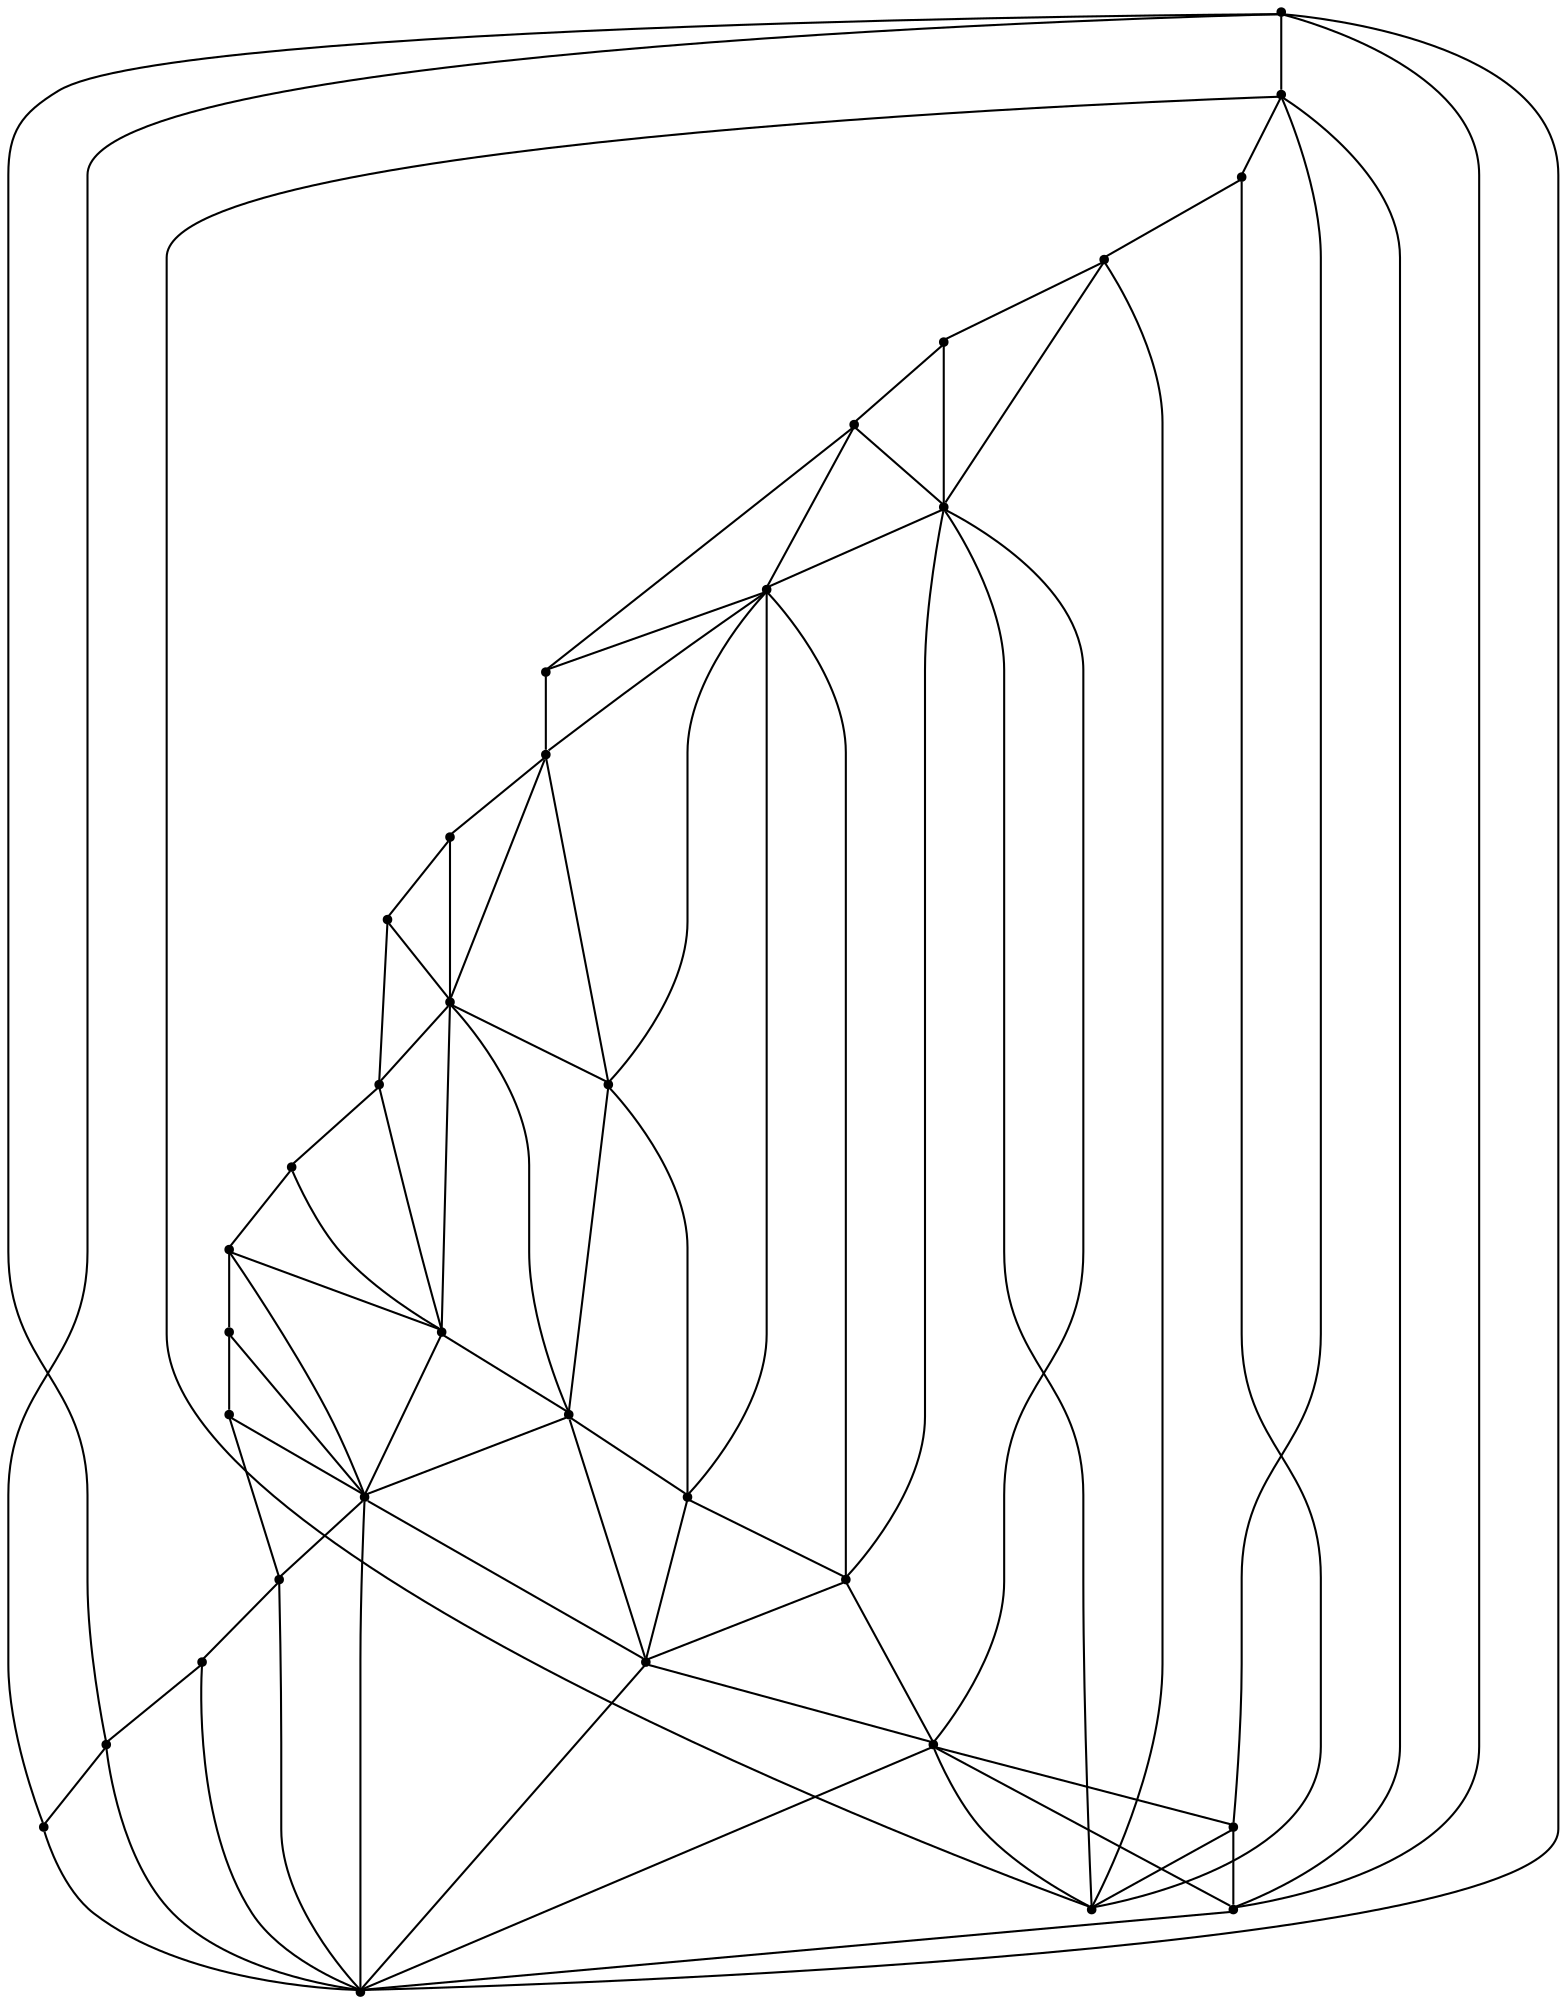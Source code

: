 graph {
  node [shape=point,comment="{\"directed\":false,\"doi\":\"10.1007/978-3-642-18469-7_12\",\"figure\":\"3 (1)\"}"]

  v0 [pos="927.725012114974,758.3715111397855"]
  v1 [pos="914.8289102914918,837.1934808801986"]
  v2 [pos="900.8225782812849,922.7997169150217"]
  v3 [pos="863.86288301316,943.5146201556179"]
  v4 [pos="852.4149227362486,769.636870522211"]
  v5 [pos="836.1389914678093,827.3042070795782"]
  v6 [pos="838.9412918703399,699.7455152986081"]
  v7 [pos="832.8164615576497,896.2289067733549"]
  v8 [pos="829.0831630224097,963.0093089718407"]
  v9 [pos="801.8398271813057,812.0727414673728"]
  v10 [pos="815.8566264580024,634.831926551255"]
  v11 [pos="800.5731447667264,921.8965226458243"]
  v12 [pos="801.853396449263,713.4289362968884"]
  v13 [pos="794.5619272462415,982.3572038800855"]
  v14 [pos="766.1322746901128,858.3363184080874"]
  v15 [pos="779.9603291082944,637.0709231270987"]
  v16 [pos="769.1618484001533,780.4374620149197"]
  v17 [pos="754.194277719855,955.2123491188516"]
  v18 [pos="755.4077806938935,1004.3023367239621"]
  v19 [pos="725.5747985816226,855.1671342713262"]
  v20 [pos="701.742646261846,731.0691319217449"]
  v21 [pos="712.2867946650617,986.7661717828621"]
  v22 [pos="706.2797131465333,924.972963046486"]
  v23 [pos="701.2318341125177,641.9820330237349"]
  v24 [pos="670.3021115429804,808.8180308821688"]
  v25 [pos="634.0732955436692,899.6574204553668"]
  v26 [pos="649.4568048514934,645.2107677322186"]
  v27 [pos="649.6788445257584,961.305822422437"]
  v28 [pos="622.309360624981,803.734946056303"]
  v29 [pos="624.228688240597,681.2143502816645"]
  v30 [pos="600.9803485046807,941.5016645779915"]
  v31 [pos="588.6691568963474,731.9652201830511"]
  v32 [pos="553.827858199545,781.6919347099986"]
  v33 [pos="575.7001182691323,855.8246069208985"]

  v32 -- v31 [id="-2",pos="553.827858199545,781.6919347099986 588.6691568963474,731.9652201830511 588.6691568963474,731.9652201830511 588.6691568963474,731.9652201830511"]
  v31 -- v29 [id="-3",pos="588.6691568963474,731.9652201830511 624.228688240597,681.2143502816645 624.228688240597,681.2143502816645 624.228688240597,681.2143502816645"]
  v29 -- v26 [id="-4",pos="624.228688240597,681.2143502816645 649.4568048514934,645.2107677322186 649.4568048514934,645.2107677322186 649.4568048514934,645.2107677322186"]
  v30 -- v33 [id="-12",pos="600.9803485046807,941.5016645779915 575.7001182691323,855.8246069208985 575.7001182691323,855.8246069208985 575.7001182691323,855.8246069208985"]
  v33 -- v32 [id="-13",pos="575.7001182691323,855.8246069208985 553.827858199545,781.6919347099986 553.827858199545,781.6919347099986 553.827858199545,781.6919347099986"]
  v26 -- v23 [id="-35",pos="649.4568048514934,645.2107677322186 701.2318341125177,641.9820330237349 701.2318341125177,641.9820330237349 701.2318341125177,641.9820330237349"]
  v23 -- v15 [id="-36",pos="701.2318341125177,641.9820330237349 779.9603291082944,637.0709231270987 779.9603291082944,637.0709231270987 779.9603291082944,637.0709231270987"]
  v15 -- v10 [id="-37",pos="779.9603291082944,637.0709231270987 815.8566264580024,634.831926551255 815.8566264580024,634.831926551255 815.8566264580024,634.831926551255"]
  v24 -- v16 [id="-46",pos="670.3021115429804,808.8180308821688 681.3706890865811,807.372029813328 681.3706890865811,807.372029813328 681.3706890865811,807.372029813328 692.4381849065934,805.9259651560498 714.5731129158185,803.0297025930556 731.0450270461968,798.2997402577589 747.521140809331,793.5698415108998 758.3383766955749,787.0021097433003 769.1618484001533,780.4374620149197"]
  v18 -- v21 [id="-83",pos="755.4077806938935,1004.3023367239621 712.2867946650617,986.7661717828621 712.2867946650617,986.7661717828621 712.2867946650617,986.7661717828621"]
  v21 -- v27 [id="-84",pos="712.2867946650617,986.7661717828621 649.6788445257584,961.305822422437 649.6788445257584,961.305822422437 649.6788445257584,961.305822422437"]
  v27 -- v30 [id="-85",pos="649.6788445257584,961.305822422437 600.9803485046807,941.5016645779915 600.9803485046807,941.5016645779915 600.9803485046807,941.5016645779915"]
  v10 -- v0 [id="-138",pos="815.8566264580024,634.831926551255 927.725012114974,758.3715111397855 927.725012114974,758.3715111397855 927.725012114974,758.3715111397855"]
  v3 -- v8 [id="-168",pos="863.86288301316,943.5146201556179 829.0831630224097,963.0093089718407 829.0831630224097,963.0093089718407 829.0831630224097,963.0093089718407"]
  v2 -- v3 [id="-170",pos="900.8225782812849,922.7997169150217 863.86288301316,943.5146201556179 863.86288301316,943.5146201556179 863.86288301316,943.5146201556179"]
  v8 -- v13 [id="-172",pos="829.0831630224097,963.0093089718407 794.5619272462415,982.3572038800855 794.5619272462415,982.3572038800855 794.5619272462415,982.3572038800855"]
  v13 -- v18 [id="-173",pos="794.5619272462415,982.3572038800855 755.4077806938935,1004.3023367239621 755.4077806938935,1004.3023367239621 755.4077806938935,1004.3023367239621"]
  v0 -- v1 [id="-180",pos="927.725012114974,758.3715111397855 914.8289102914918,837.1934808801986 914.8289102914918,837.1934808801986 914.8289102914918,837.1934808801986"]
  v1 -- v2 [id="-181",pos="914.8289102914918,837.1934808801986 900.8225782812849,922.7997169150217 900.8225782812849,922.7997169150217 900.8225782812849,922.7997169150217"]
  v33 -- v28 [id="-184",pos="575.7001182691323,855.8246069208985 581.5465638347499,850.9373585854357 587.3930889388668,846.0532578776293 591.4673053892216,839.4188218390882 595.541458208777,832.7802525521093 597.8433660053698,824.3956083597084 602.6890422668117,818.1571375215045 607.5347185282537,811.9144698464255 614.924163254545,807.8263056108565 622.309360624981,803.734946056303"]
  v31 -- v28 [id="-186",pos="588.6691568963474,731.9652201830511 589.8867799646426,739.2236654559283 591.1002829386813,746.4831758351336 596.0001726411532,754.188568338117 600.900062343625,761.8897640042251 609.4862751437308,770.0411022194238 614.4862560935501,778.3715690630714 619.4820374106135,786.7062327435942 620.895722879347,795.2200886410033 622.309360624981,803.734946056303"]
  v32 -- v28 [id="-187",pos="553.827858199545,781.6919347099986 566.8969721664077,783.2557333593153 579.9619660390139,784.822616047851 591.379685778543,788.4940216640189 602.7932695161157,792.1696241170619 612.5513707474977,797.949749497737 622.309360624981,803.734946056303"]
  v25 -- v33 [id="-192",pos="634.0732955436692,899.6574204553668 625.7580704102137,897.0822159133303 617.4470608172137,894.5068206059813 611.6339418827456,889.2059612787738 605.8249589502338,883.9009687031285 602.513866676254,875.8746453560625 596.9426084100423,869.8570171613101 591.3713501438307,863.8393889665575 583.5357262526315,859.8304559241186 575.7001182691323,855.8246069208985"]
  v30 -- v25 [id="-193",pos="600.9803485046807,941.5016645779915 605.7123960662176,932.8129404774465 610.4412461800881,924.1282224484643 615.9583546360692,917.1562589836519 621.475399461251,910.1842955188397 627.7722397322323,904.9209533697594 634.0732955436692,899.6574204553668"]
  v28 -- v25 [id="-197",pos="622.309360624981,803.734946056303 623.5520542282126,813.868924061548 624.7988997411005,823.9997067478085 625.0282887726881,835.7515494713582 625.25347817152,847.5034557833453 624.4611474582523,860.8764221326217 625.7997485837753,871.794874794244 627.1342137073418,882.7173971158667 630.6037466716556,891.1896025867106 634.0732955436692,899.6574204553668"]
  v28 -- v24 [id="-199",pos="622.309360624981,803.734946056303 629.9865915489457,806.2218421557559 637.6595751170553,808.709803361537 645.657839331344,809.5557203456525 653.6561671764322,810.4017009182055 661.9796484061009,809.6098976944058 670.3021115429804,808.8180308821688"]
  v29 -- v20 [id="-201",pos="624.228688240597,681.2143502816645 631.05406183852,687.6112835061283 637.8763652503754,694.0039563052793 650.7953900693166,702.313629729863 663.7143512574585,710.6233031544467 682.7300974834853,720.8457167791505 701.742646261846,731.0691319217449"]
  v25 -- v27 [id="-204",pos="634.0732955436692,899.6574204553668 633.1683224078861,906.9087915145717 632.2634288106021,914.1599082200265 633.7437993570343,920.3859157244796 635.2200339015099,926.6119232289326 639.0815325897016,931.8127579439464 642.1340929260004,938.4637905646761 645.1865896314998,945.110689936968 647.4300843543068,953.2078508034134 649.6788445257584,961.305822422437"]
  v28 -- v20 [id="-207",pos="622.309360624981,803.734946056303 627.5179074273069,800.5667952316511 632.7180072410217,797.3954490880147 637.6971172886605,791.4028111492013 642.6762273362992,785.4102367988254 647.4260119831496,776.5879769795221 653.8062722320536,771.0537480866749 660.1865324809577,765.5195191938277 668.1931323299588,763.2649911421238 676.4541281146846,757.1473383351776 684.719259901367,751.0338823651066 693.2304519890617,741.053104802918 701.742646261846,731.0691319217449"]
  v25 -- v22 [id="-208",pos="634.0732955436692,899.6574204553668 641.4919308991535,898.0907285321435 648.9105185315383,896.5279790920455 657.4383818886577,901.6162622726772 665.9663088765765,906.7046090417464 675.607583960387,918.448121679983 683.9311288208551,923.4489071706092 692.2546100505239,928.4538894981107 699.2687603223618,926.7160810895641 706.2797131465333,924.972963046486"]
  v26 -- v20 [id="-212",pos="649.4568048514934,645.2107677322186 654.15655978237,655.1477328609669 658.856266990147,665.0868599965903 664.9571243991892,672.8588931820778 671.0621814409873,680.6309899560028 678.5641890512949,686.2401896166673 684.93197766353,695.5833659160033 691.2955666430094,704.9223453784641 696.5206733608611,717.9953014795966 701.742646261846,731.0691319217449"]
  v31 -- v20 [id="-214",pos="588.6691568963474,731.9652201830511 606.2169883049113,735.2980332666195 623.7647719903755,738.6277782080783 642.6095422586005,738.477709495569 661.4583848979826,738.327704371497 681.6000144873695,734.6979491818944 701.742646261846,731.0691319217449"]
  v25 -- v24 [id="-216",pos="634.0732955436692,899.6574204553668 641.6128294178822,889.2476117053388 649.1523791997948,878.8376121899984 652.3925867633202,868.2650806283976 655.6369303288021,857.6926126552345 654.5818680450973,846.9533522104983 656.8545693047972,837.0184855001877 659.1231345625405,827.0835552014395 664.7110640981768,817.9528914602417 670.3021115429804,808.8180308821688"]
  v24 -- v20 [id="-221",pos="670.3021115429804,808.8180308821688 674.0187865318951,798.0330503508673 677.734316166422,787.2563363164412 682.6634124057866,779.0133671627991 687.592445014352,770.7703980091571 693.7350442277553,765.069503821612 697.1169575813906,757.5015895205123 700.498934565825,749.9337388078501 701.1202893212908,740.5030648185085 701.742646261846,731.0691319217449"]
  v24 -- v19 [id="-222",pos="670.3021115429804,808.8180308821688 681.0454084404018,814.0231260224953 691.7876236142348,819.2280939859468 698.4306154335759,824.8623474909876 705.0694076201611,830.4965374075911 707.6131760850104,836.5600128657838 711.4538675018209,841.6816799761052 715.2945589186315,846.8033470864265 720.4321096566041,850.9873390973139 725.5747985816226,855.1671342713262"]
  v21 -- v25 [id="-226",pos="712.2867946650617,986.7661717828621 706.5121723641887,975.5322250885638 700.7323959685699,964.2929051712962 692.7257961195688,955.2747929644805 684.7150602686112,946.2525475092272 674.4774373334719,939.443116090675 664.3315700109677,930.5458855035544 654.1815030557076,921.6444580795585 644.1273913458385,910.651034650119 634.0732955436692,899.6574204553668"]
  v22 -- v24 [id="-236",pos="706.2797131465333,924.972963046486 699.6315831401463,918.039693145895 692.9802556860928,911.1011136107721 689.7525833900356,898.0614778508917 686.5249110939784,885.017772431011 686.716757953961,865.8688775379348 684.0478913376272,849.9788264785007 681.3748250885377,834.0887754190663 675.8411089939312,821.4534349448363 670.3021115429804,808.8180308821688"]
  v20 -- v23 [id="-237",pos="701.742646261846,731.0691319217449 707.3837870534227,722.3834759633094 713.021730397333,713.6987579343272 712.8340831701064,704.2139065962322 712.6422999409232,694.7290552581372 706.6247988790043,684.4482674478048 703.7182712271699,673.9423765687084 700.8158159464926,663.4365492780494 701.0201980739433,652.709879343939 701.2318341125177,641.9820330237349"]
  v23 -- v12 [id="-238",pos="701.2318341125177,641.9820330237349 710.4446193936344,648.9509124493281 719.6647222166741,655.9145458288275 727.0041531346914,662.3822529842332 734.3476564238657,668.8499601396389 739.8146874407734,674.8175442340757 748.1132253971044,679.5516398178102 756.4116997226362,684.2857354015447 767.5376086164341,687.7862788861393 776.9661659380816,693.2288132521056 786.3947868905285,698.6672143696343 794.1220475304673,706.051676028535 801.853396449263,713.4289362968884"]
  v22 -- v17 [id="-240",pos="706.2797131465333,924.972963046486 711.3787195278112,926.2618688804731 716.4787917249779,927.5454014914911 724.4645206717986,932.5837041602447 732.4503132494185,937.6262036658735 743.3217625766923,946.4192128039251 754.194277719855,955.2123491188516"]
  v22 -- v19 [id="-242",pos="706.2797131465333,924.972963046486 708.5972900274612,920.0316645391448 710.9158690934787,915.0850563972721 710.9367399956592,907.3504768014744 710.9576108978397,899.6159607941142 708.680710005384,889.0934097443917 710.7365575009643,879.9336224988172 712.792468627344,870.7696384163672 719.1852005129168,862.9684181380654 725.5747985816226,855.1671342713262"]
  v21 -- v22 [id="-245",pos="712.2867946650617,986.7661717828621 714.1351421240242,975.8656192663972 715.9866711229532,964.968023612276 714.9816862783218,954.6705756313177 713.9809010664462,944.3730640619217 710.1318740149233,934.6757001656885 706.2797131465333,924.972963046486"]
  v21 -- v17 [id="-247",pos="712.2867946650617,986.7661717828621 717.7798506788957,983.4168098084333 723.276024601897,980.0662714479107 727.4252617646629,975.6239196154445 731.5745625582281,971.1815677829784 734.380998962715,965.6431420532559 738.6178557361595,962.0592341270936 742.8588485115605,958.4753262009314 748.5259983923637,956.8417392414539 754.194277719855,955.2123491188516"]
  v19 -- v14 [id="-255",pos="725.5747985816226,855.1671342713262 733.4302911899129,854.3670645506509 741.2867223524933,853.5669312415382 748.0464766886064,854.0961778068839 754.8062310247195,854.6254243722296 760.4692449035663,856.4840508120337 766.1322746901128,858.3363184080874"]
  v19 -- v17 [id="-259",pos="725.5747985816226,855.1671342713262 730.8865227250636,866.1606212892032 736.1991854227947,877.1498478817675 738.8680520391284,887.4764829555403 741.536918655462,897.7989847808752 741.5577895576426,907.4588314989812 743.6720501270087,918.6356439821823 745.7863106963747,929.8165897138211 749.9897613001705,942.5144376221176 754.194277719855,955.2123491188516"]
  v19 -- v16 [id="-260",pos="725.5747985816226,855.1671342713262 729.427023080812,844.7821886003621 733.2801861342914,834.3930460925229 739.1391828750772,825.8833234435517 745.0023792486187,817.3694675461426 752.8672096767107,810.7308982591637 758.2049429093781,803.4713878799583 763.5426761420455,796.2077442523153 766.3491125465325,788.3231595324456 769.1618484001533,780.4374620149197"]
  v20 -- v16 [id="-261",pos="701.742646261846,731.0691319217449 711.7707488824885,736.5232552804464 721.7957176862642,741.978316568601 729.4436943502367,748.3376054380625 737.095870646965,754.6969578959613 742.3710548038902,761.960665112042 748.5928107316611,767.4573132383243 754.8188299229871,772.9582217899193 761.9914208851588,776.7004649254666 769.1618484001533,780.4374620149197"]
  v20 -- v12 [id="-262",pos="701.742646261846,731.0691319217449 711.7957557866256,728.3260698018072 721.8456678637389,725.5840091997602 730.9615434374747,721.1833077938592 740.0732193784546,716.7826063879581 748.2549948180135,710.7191309297652 759.9145752257992,709.1480514043542 771.5742192643844,707.5811051273809 786.715867903952,710.5065547831894 801.853396449263,713.4289362968884"]
  v17 -- v18 [id="-263",pos="754.194277719855,955.2123491188516 752.6752991859288,963.6762245043825 751.1531868351357,972.140036301476 751.3533693298305,980.3205616094891 751.5576878264818,988.5010233290648 753.4843011686212,996.4022682195604 755.4077806938935,1004.3023367239621"]
  v17 -- v14 [id="-267",pos="754.194277719855,955.2123491188516 759.8228832439636,942.2518809636637 765.4524909531616,929.2915399853507 765.9404119224305,917.9688556265155 766.4282692609002,906.6462348561178 761.7786394921965,896.9613342936352 760.9529662400794,887.297290738654 760.1272929879623,877.6332471836728 763.1297758851877,867.9859273877552 766.1322746901128,858.3363184080874"]
  v14 -- v16 [id="-272",pos="766.1322746901128,858.3363184080874 764.8103289263147,851.3040731045213 763.4883990702164,844.2696022056425 765.4816974900544,836.7184116636064 767.4708599079361,829.1630242846949 772.7710509689982,821.0867204257509 773.9386761367193,811.6185292582819 775.1021653024839,802.1504016792505 772.1330249441079,791.2944564516945 769.1618484001533,780.4374620149197"]
  v14 -- v9 [id="-281",pos="766.1322746901128,858.3363184080874 773.204694866438,853.6085816681033 780.2772582120616,848.8786829212441 786.2280105654824,841.1649603329478 792.1786992881039,833.4553709930891 797.0077042801212,822.7661546486687 801.8398271813057,812.0727414673728"]
  v16 -- v9 [id="-284",pos="769.1618484001533,780.4374620149197 774.7268708480304,780.9678213779217 780.285593846774,781.4970679432674 783.475723971226,785.260168086316 786.6617180937214,789.0232682293646 787.4748560783703,796.0202219501159 790.1395866927476,801.0293375260552 792.8084533090813,806.0385166904318 797.3246492915881,809.0556608731212 801.8398271813057,812.0727414673728"]
  v15 -- v12 [id="-288",pos="779.9603291082944,637.0709231270987 781.4490193817392,645.7712362203788 782.937789193683,654.472614419987 786.0194924360752,661.3528833579186 789.1011956784674,668.2331522958502 793.7758959821075,673.2881151352298 796.6824236339419,681.6644928307552 799.5848152838198,690.0408069378432 800.7190979126915,701.7343390642017 801.853396449263,713.4289362968884"]
  v14 -- v11 [id="-289",pos="766.1322746901128,858.3363184080874 772.0037271598676,863.481004532785 777.8752591681215,868.6235286506077 780.9569624105137,875.5787683563565 784.0344660201501,882.538268487418 784.3222044947242,891.3062873695305 787.1245048972547,899.3284138797212 789.931004932541,907.3505403899119 795.2520668957837,914.6267109397434 800.5731447667264,921.8965226458243"]
  v16 -- v12 [id="-291",pos="769.1618484001533,780.4374620149197 769.9729501992235,764.7902234040945 770.7902878166283,749.1419355840504 776.2406475641113,737.9734531861624 781.690943680795,726.8050343767118 791.774261927557,720.1164209894172 801.853396449263,713.4289362968884"]
  v13 -- v11 [id="-292",pos="794.5619272462415,982.3572038800855 792.1995701902844,973.4569528421836 789.8393129507053,964.5555254181877 790.8400981625808,954.4789200806806 791.8409470052558,944.4023147431735 796.2070379321411,933.1505314921552 800.5731447667264,921.8965226458243"]
  v17 -- v13 [id="-296",pos="754.194277719855,955.2123491188516 761.5493140914081,962.742746241824 768.9011530152948,970.2730797763588 775.6275648125586,974.7946628019549 782.3539766098224,979.3203790759889 788.4589700208212,980.8414780895217 794.5619272462415,982.3572038800855"]
  v11 -- v17 [id="-299",pos="800.5731447667264,921.8965226458243 794.2887602247141,924.665799099123 788.0085912231575,927.4370467939843 783.1629149617155,932.2711669899126 778.3214383330294,937.1052871858408 774.9144544444579,944.0105463797115 770.3273101206971,948.1778782199729 765.7360297949798,952.3452100602343 759.9645890340734,953.7787477953242 754.194277719855,955.2123491188516"]
  v11 -- v9 [id="-303",pos="800.5731447667264,921.8965226458243 799.7349203394413,910.2634631235321 798.8967754506554,898.6324384312401 799.7641268763341,888.1766552408967 800.6315419328122,877.7208084621158 803.2003173017985,868.4484696821592 803.8258716900201,855.9590010835633 804.4554984493988,843.473665733405 803.1461038607687,827.7753338130453 801.8398271813057,812.0727414673728"]
  v12 -- v9 [id="-306",pos="801.853396449263,713.4289362968884 799.5432007410574,724.8380532394009 797.2288213077959,736.2481716998041 798.1837287133538,747.3582799120635 799.1386997497112,758.4642548758852 803.3588216229316,769.2742892515632 804.509775521228,780.0093528594241 805.6649290522802,790.7485497157228 803.750850977609,801.4085789673289 801.8398271813057,812.0727414673728"]
  v9 -- v7 [id="-316",pos="801.8398271813057,812.0727414673728 807.2286559458357,823.4829871046511 812.6122669848207,834.8931691534918 815.7982611073162,845.7657109632363 818.9800555970559,856.634119524543 819.9600335375503,866.9649514351911 822.4287176591891,875.2870881935256 824.9016014135839,883.6050917034224 828.8590553471665,889.9185968978809 832.8164615576497,896.2289067733549"]
  v11 -- v3 [id="-318",pos="800.5731447667264,921.8965226458243 808.9426151566115,926.7078145926886 817.3120378233971,931.5168809442403 823.6088780943784,933.9672613834565 829.9015823634031,936.4218386595479 834.1259038693794,936.5176664348664 840.4894928488587,937.713701355879 846.8530181975387,938.9138695253292 855.3558746505212,941.2142448404736 863.86288301316,943.5146201556179"]
  v9 -- v4 [id="-319",pos="801.8398271813057,812.0727414673728 808.3546665707944,809.6306911134697 814.8683606058952,807.1886407595665 819.951697902838,802.6046138883414 825.0308991978242,798.0163901802412 828.6797437546522,791.2819931179438 833.8507006622734,785.4310302178892 839.0215939390954,779.5759340693969 845.7187991994664,774.6084689200228 852.4149227362486,769.636870522211"]
  v12 -- v0 [id="-322",pos="801.853396449263,713.4289362968884 810.9609204805865,715.6865960791393 820.0642607868542,717.9410605424058 831.0774795350371,724.1295508687315 842.0948979159759,730.3139079466193 855.0180587368736,740.4280304622538 871.4441586917338,746.7915161685904 887.8701950157946,753.1508686264893 907.7991704738179,755.759647863528 927.725012114974,758.3715111397855"]
  v11 -- v8 [id="-323",pos="800.5731447667264,921.8965226458243 801.9159296173053,932.1461521217798 803.2587303755843,942.39361959086 808.0126510243912,949.2447650244148 812.7623720404422,956.0999801179698 820.9232765778206,959.5547399275615 829.0831630224097,963.0093089718407"]
  v10 -- v6 [id="-326",pos="815.8566264580024,634.831926551255 819.7181728692938,645.7420491275644 823.5838711902413,656.6563049523115 828.250235859169,665.0951264934658 832.9124008953409,673.5381448714954 838.3793682814492,679.5057925543698 840.2976459888762,684.8691593156437 842.2117240635474,690.2325260769177 840.5728491959821,694.9874150797159 838.9412918703399,699.7455152986081"]
  v6 -- v12 [id="-331",pos="838.9412918703399,699.7455152986081 834.6513033794541,701.9135312810879 830.3602331649798,704.0805616427863 824.1801554107707,706.3600799504293 818.0000140257622,708.6395982580723 809.9267290990623,711.0358013485351 801.853396449263,713.4289362968884"]
  v11 -- v7 [id="-332",pos="800.5731447667264,921.8965226458243 805.9484678940985,915.6810072335594 811.3195436656152,909.4675266512946 816.6948190698879,905.1877068650887 822.0700944741604,900.9078234904453 827.4453698784331,898.5699945856111 832.8164615576497,896.2289067733549"]
  v9 -- v5 [id="-333",pos="801.8398271813057,812.0727414673728 807.8041328949839,816.0318211748087 813.7674205158729,819.9865768684942 819.4804482029937,822.5286518345913 825.1976755228702,825.0665935522504 830.6688425417344,826.1875941170083 836.1389914678093,827.3042070795782"]
  v10 -- v12 [id="-337",pos="815.8566264580024,634.831926551255 815.0184020307174,645.3128271744125 814.184393143888,655.7936642091324 815.3353470421844,665.1660276012828 816.4863009404806,674.542524241871 819.6305532586151,682.8104836514522 817.7122755511881,690.6700781153826 815.7981974765169,698.5296725793131 808.82578900904,705.9808385091555 801.853396449263,713.4289362968884"]
  v7 -- v3 [id="-338",pos="832.8164615576497,896.2289067733549 834.8306149719685,902.3080408842831 836.8405846612313,908.3881765131019 841.5528271364765,912.7721541599395 846.2650059809224,917.1520621467768 853.6753216093941,919.8400089885079 857.8454296743405,924.6823956813116 862.0113381065311,929.5207127141151 862.9371026059955,936.5176664348664 863.86288301316,943.5146201556179"]
  v5 -- v7 [id="-340",pos="836.1389914678093,827.3042070795782 839.1800346294292,837.4976879652177 842.2241957002162,847.6909780855447 841.6695896532486,859.1761309022025 841.1149199754816,870.6654805557357 836.9656828127157,883.4466929056 832.8164615576497,896.2289067733549"]
  v7 -- v1 [id="-341",pos="832.8164615576497,896.2289067733549 843.6086746320568,894.8818652103797 854.3967676122073,893.5358251652954 863.8003180297178,888.1641283187084 873.1997960760712,882.7924314721214 881.2105319270288,873.3951414124695 889.4840629792228,864.2311573300196 897.7575304006176,855.063039999132 906.2937293924493,846.128292233884 914.8289102914918,837.1934808801986"]
  v7 -- v2 [id="-343",pos="832.8164615576497,896.2289067733549 845.3309694775448,901.0912125442068 857.8496293070964,905.9461261591988 867.0196546910627,908.8091319693784 876.1939433385842,911.6720741911205 882.0195339097212,912.5347149342996 887.0987352047074,914.5350164128625 892.1737368669377,916.5311846429878 896.4981496202614,919.6650136084968 900.8225782812849,922.7997169150217"]
  v4 -- v12 [id="-344",pos="852.4149227362486,769.636870522211 848.7420893680729,763.1525031961793 845.0682379071078,756.6681358701475 839.4427025690669,750.4171381097553 833.8172308618255,744.1661403493633 826.2402025391069,738.1485121546108 819.6472245280398,732.0225292623516 813.0584461497286,725.8965463700923 807.4579813466241,719.6622087803262 801.853396449263,713.4289362968884"]
  v6 -- v0 [id="-348",pos="838.9412918703399,699.7455152986081 846.3067477852834,703.6388127674461 853.6753216093941,707.5352578639405 861.2065357565945,713.4237379421224 868.7377499037949,719.316351268742 876.4358040068407,727.2009359886116 887.5491140023711,735.0230132744148 898.6624876287009,742.8492238086557 913.1952531494717,750.6129904972677 927.725012114974,758.3715111397855"]
  v5 -- v4 [id="-349",pos="836.1389914678093,827.3042070795782 840.6228630042561,820.6491683872858 845.1057164479137,813.9939389296809 846.965581081555,807.9012763786737 848.8213097132398,801.8044805792288 848.0539859041091,796.2661184379439 848.5252356039534,789.9859335847374 848.9964853037976,783.7016154830933 850.7061812510182,776.6671445842145 852.4149227362486,769.636870522211"]
  v4 -- v0 [id="-351",pos="852.4149227362486,769.636870522211 861.0439590643042,768.54499346183 869.671913668771,767.4531799898865 879.6801475723227,768.2157961208718 889.6925811086301,768.9742154149819 901.0811579420657,771.5913247373336 909.321282824611,770.257748026 917.5572717051998,768.9242349031038 922.6406090021426,763.6483658318353 927.725012114974,758.3715111397855"]
  v5 -- v1 [id="-359",pos="836.1389914678093,827.3042070795782 843.979896715353,830.1423498106939 851.8196566085087,832.9761049396216 858.6419600203641,833.5679225274712 865.460127430263,834.163809775321 871.2649107300188,832.5093658083423 880.4600066489215,832.7386021255442 889.6550389370249,832.9719716911839 902.2404474750743,835.0806278672536 914.8289102914918,837.1934808801986"]
  v1 -- v4 [id="-361",pos="914.8289102914918,837.1934808801986 905.4097703281452,824.4414556231487 895.9894850104107,811.6852335292235 885.5850221194258,800.4251201928922 875.1848224919963,789.1691401049987 863.8003816605171,779.400938689386 852.4149227362486,769.636870522211"]
}